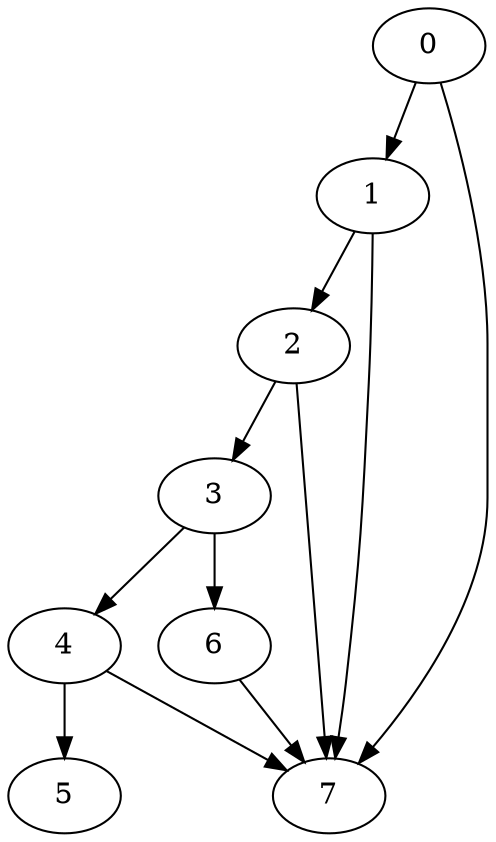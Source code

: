 digraph {
	0
	1
	2
	3
	4
	5
	6
	7
	3 -> 6
	0 -> 7
	1 -> 7
	2 -> 7
	4 -> 7
	6 -> 7
	0 -> 1
	1 -> 2
	2 -> 3
	3 -> 4
	4 -> 5
}
